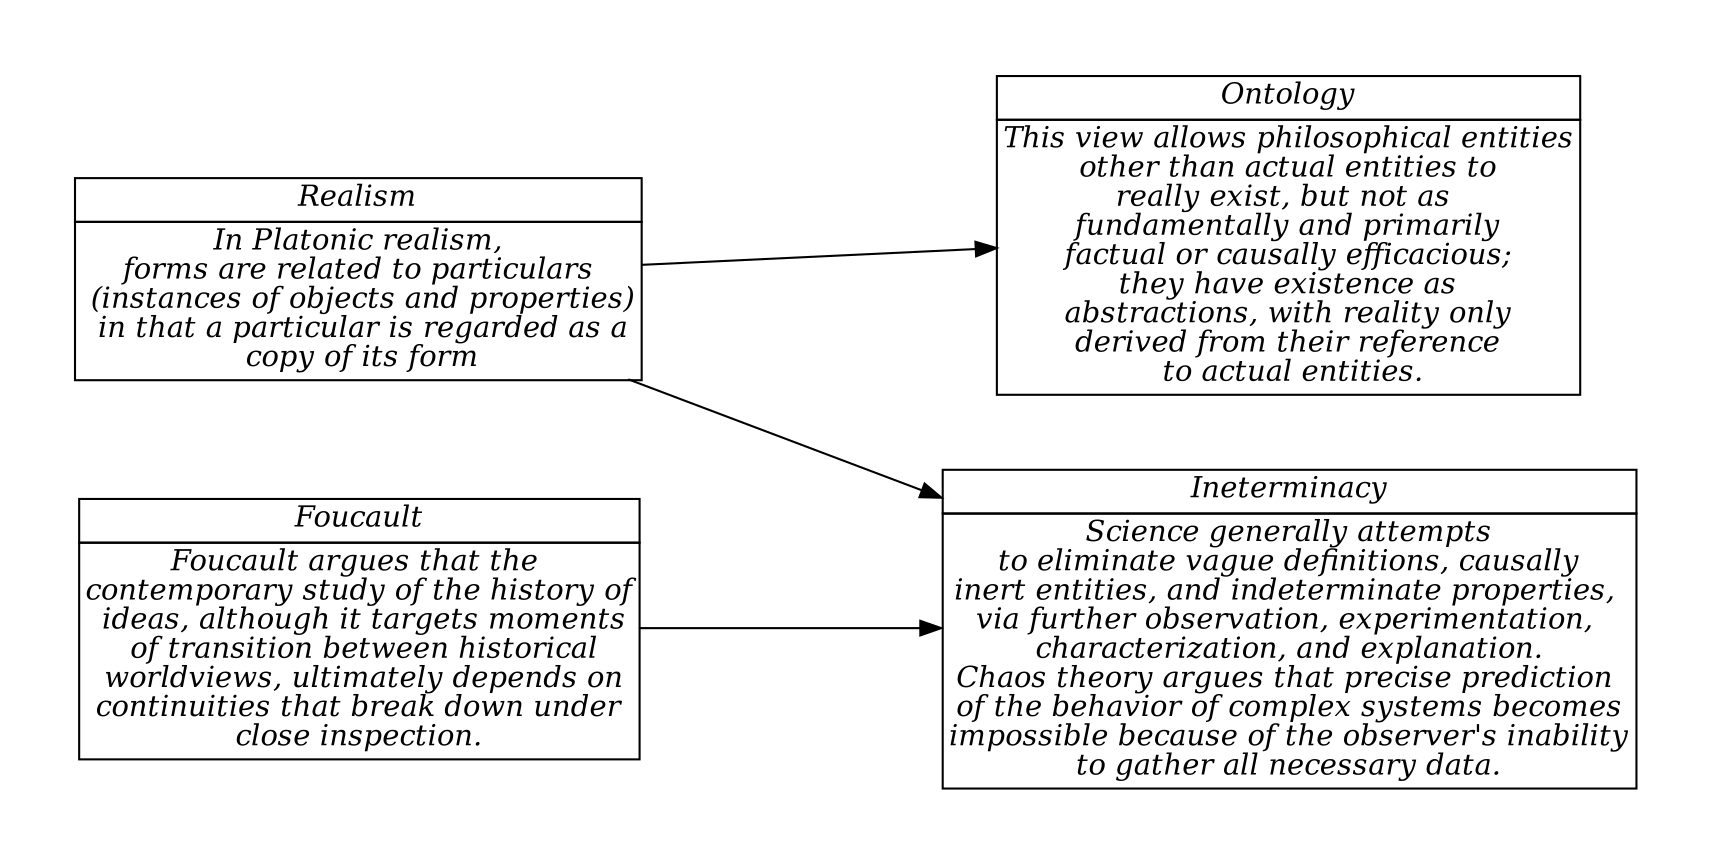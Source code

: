 // To run w/ SVG output: dot -Tsvg -o [output file] [input file]
// Example: dot -Tsvg -o relation_graph.svg relationships.dot
digraph {
    graph [pad="0.5", nodesep="0.5", ranksep="2"];
    node [shape=plain]
    rankdir=LR;

Realism [label=<
<table border="0" cellborder="1" cellspacing="0">
<tr><td><i>Realism</i></td></tr>
  <tr><td><i>In Platonic realism,<br/>
forms are related to particulars<br/>
 (instances of objects and properties)<br/>
 in that a particular is regarded as a<br/>
 copy of its form</i></td></tr> 
</table>>];

Ontology [label=<
<table border="0" cellborder="1" cellspacing="0">
<tr><td><i>Ontology</i></td></tr>
<tr><td><i>This view allows philosophical entities<br/>
other than actual entities to<br/>
really exist, but not as <br/>
fundamentally and primarily<br/>
factual or causally efficacious;<br/>
they have existence as<br/>
abstractions, with reality only<br/>
derived from their reference<br/>
 to actual entities.</i></td></tr>
</table>>];

Indeterminacy [label=<
<table border="0" cellborder="1" cellspacing="0">
<tr><td><i>Ineterminacy</i></td></tr>
<tr><td><i>Science generally attempts<br/>
 to eliminate vague definitions, causally <br/>
inert entities, and indeterminate properties, <br/>
via further observation, experimentation, <br/>
characterization, and explanation.<br/>
Chaos theory argues that precise prediction <br/>
of the behavior of complex systems becomes<br/>
impossible because of the observer's inability<br/>
to gather all necessary data.
</i></td></tr>
</table>>];

Foucault[label=<
<table border="0" cellborder="1" cellspacing="0">
<tr><td><i>Foucault</i></td></tr>
<tr><td><i>Foucault argues that the <br/>
contemporary study of the history of<br/>
 ideas, although it targets moments<br/>
 of transition between historical<br/>
 worldviews, ultimately depends on<br/>
 continuities that break down under <br/>
close inspection.
</i></td></tr>
</table>>];


Realism -> Ontology;
Realism -> Indeterminacy;
Foucault -> Indeterminacy;
}

